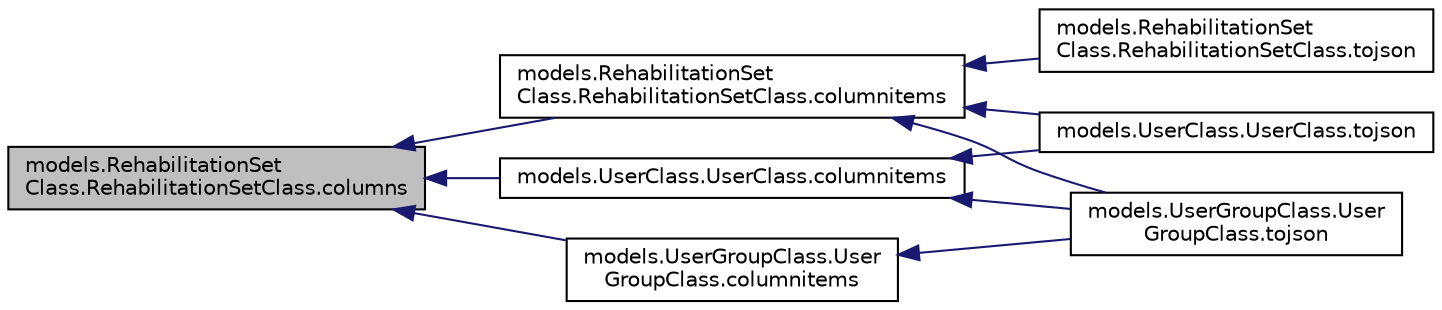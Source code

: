 digraph "models.RehabilitationSetClass.RehabilitationSetClass.columns"
{
  edge [fontname="Helvetica",fontsize="10",labelfontname="Helvetica",labelfontsize="10"];
  node [fontname="Helvetica",fontsize="10",shape=record];
  rankdir="LR";
  Node1 [label="models.RehabilitationSet\lClass.RehabilitationSetClass.columns",height=0.2,width=0.4,color="black", fillcolor="grey75", style="filled", fontcolor="black"];
  Node1 -> Node2 [dir="back",color="midnightblue",fontsize="10",style="solid",fontname="Helvetica"];
  Node2 [label="models.RehabilitationSet\lClass.RehabilitationSetClass.columnitems",height=0.2,width=0.4,color="black", fillcolor="white", style="filled",URL="$classmodels_1_1_rehabilitation_set_class_1_1_rehabilitation_set_class.html#afa70e2af6522993fd6cc45a67bbe846f"];
  Node2 -> Node3 [dir="back",color="midnightblue",fontsize="10",style="solid",fontname="Helvetica"];
  Node3 [label="models.RehabilitationSet\lClass.RehabilitationSetClass.tojson",height=0.2,width=0.4,color="black", fillcolor="white", style="filled",URL="$classmodels_1_1_rehabilitation_set_class_1_1_rehabilitation_set_class.html#afb548fd65a8a2ac70a0832e0f996daa7"];
  Node2 -> Node4 [dir="back",color="midnightblue",fontsize="10",style="solid",fontname="Helvetica"];
  Node4 [label="models.UserClass.UserClass.tojson",height=0.2,width=0.4,color="black", fillcolor="white", style="filled",URL="$classmodels_1_1_user_class_1_1_user_class.html#ae9a99d519193af8cf076aa44b8e98573"];
  Node2 -> Node5 [dir="back",color="midnightblue",fontsize="10",style="solid",fontname="Helvetica"];
  Node5 [label="models.UserGroupClass.User\lGroupClass.tojson",height=0.2,width=0.4,color="black", fillcolor="white", style="filled",URL="$classmodels_1_1_user_group_class_1_1_user_group_class.html#a54e8114e4bfed68dcc73620abe22cc01"];
  Node1 -> Node6 [dir="back",color="midnightblue",fontsize="10",style="solid",fontname="Helvetica"];
  Node6 [label="models.UserClass.UserClass.columnitems",height=0.2,width=0.4,color="black", fillcolor="white", style="filled",URL="$classmodels_1_1_user_class_1_1_user_class.html#a0174573b7b8a42b3934e3805de040e45"];
  Node6 -> Node4 [dir="back",color="midnightblue",fontsize="10",style="solid",fontname="Helvetica"];
  Node6 -> Node5 [dir="back",color="midnightblue",fontsize="10",style="solid",fontname="Helvetica"];
  Node1 -> Node7 [dir="back",color="midnightblue",fontsize="10",style="solid",fontname="Helvetica"];
  Node7 [label="models.UserGroupClass.User\lGroupClass.columnitems",height=0.2,width=0.4,color="black", fillcolor="white", style="filled",URL="$classmodels_1_1_user_group_class_1_1_user_group_class.html#abb5de1a75b145d56f659a765beb067eb"];
  Node7 -> Node5 [dir="back",color="midnightblue",fontsize="10",style="solid",fontname="Helvetica"];
}
